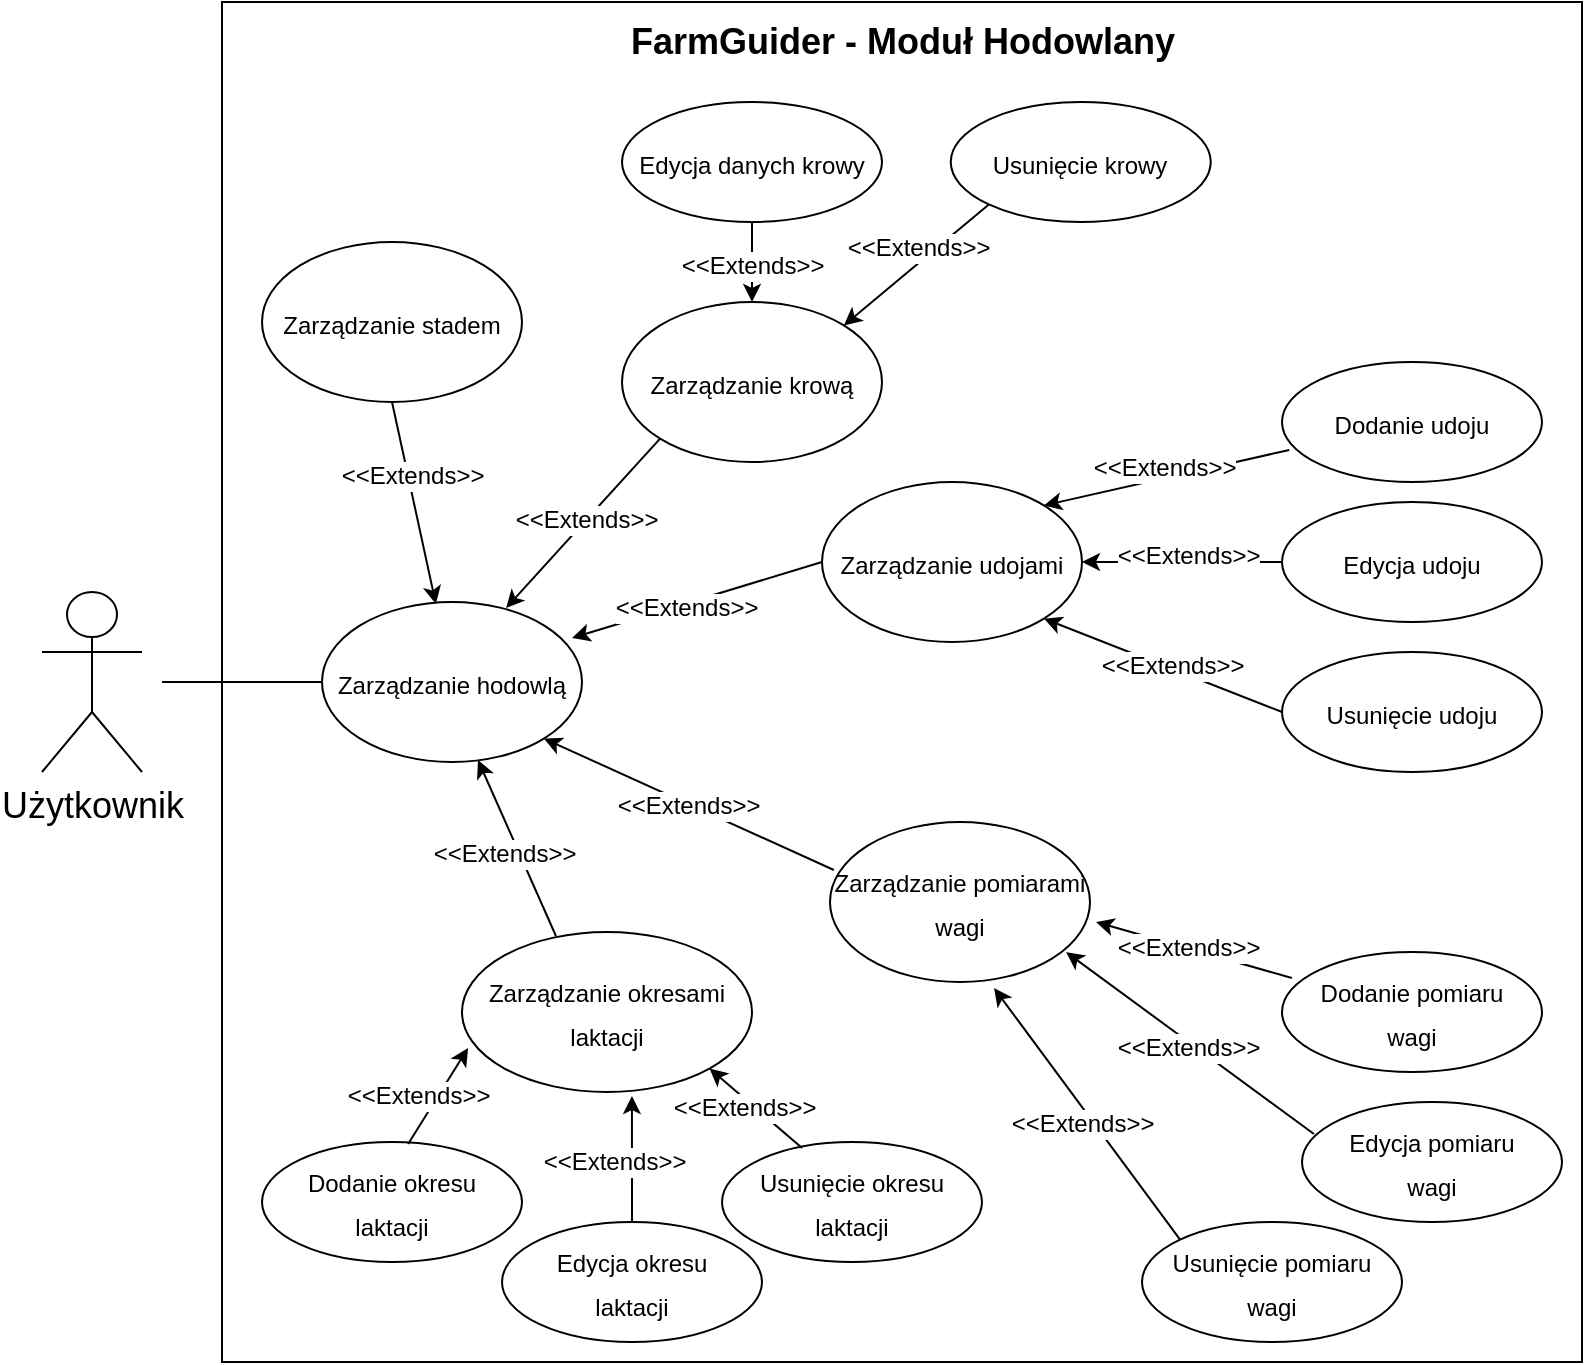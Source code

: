<mxfile version="21.3.7" type="device">
  <diagram id="BC79CML7Z33H3tk79keH" name="Strona-1">
    <mxGraphModel dx="1434" dy="746" grid="1" gridSize="10" guides="1" tooltips="1" connect="1" arrows="1" fold="1" page="1" pageScale="1" pageWidth="827" pageHeight="1169" math="0" shadow="0">
      <root>
        <mxCell id="0" />
        <mxCell id="1" parent="0" />
        <mxCell id="yx_y9nf9KPECeYAKMQg5-1" value="" style="whiteSpace=wrap;html=1;aspect=fixed;" parent="1" vertex="1">
          <mxGeometry x="110" y="60" width="680" height="680" as="geometry" />
        </mxCell>
        <mxCell id="yx_y9nf9KPECeYAKMQg5-2" value="&lt;div style=&quot;font-size: 18px;&quot; align=&quot;center&quot;&gt;&lt;font style=&quot;font-size: 18px;&quot;&gt;&lt;b&gt;FarmGuider &lt;font style=&quot;font-size: 18px;&quot;&gt;- Moduł Hodowlany&lt;/font&gt;&lt;br&gt;&lt;/b&gt;&lt;/font&gt;&lt;/div&gt;" style="text;html=1;strokeColor=none;fillColor=none;spacing=5;spacingTop=-20;whiteSpace=wrap;overflow=hidden;rounded=0;align=center;" parent="1" vertex="1">
          <mxGeometry x="295.63" y="80" width="308.75" height="30" as="geometry" />
        </mxCell>
        <mxCell id="yx_y9nf9KPECeYAKMQg5-13" value="&lt;font style=&quot;font-size: 12px;&quot;&gt;Zarządzanie hodowlą&lt;br&gt;&lt;/font&gt;" style="ellipse;whiteSpace=wrap;html=1;fontSize=18;" parent="1" vertex="1">
          <mxGeometry x="160" y="360" width="130" height="80" as="geometry" />
        </mxCell>
        <mxCell id="VzAytHsf84ptwid28OPW-5" value="&lt;font style=&quot;font-size: 12px;&quot;&gt;Zarządzanie stadem&lt;br&gt;&lt;/font&gt;" style="ellipse;whiteSpace=wrap;html=1;fontSize=18;" vertex="1" parent="1">
          <mxGeometry x="130" y="180" width="130" height="80" as="geometry" />
        </mxCell>
        <mxCell id="VzAytHsf84ptwid28OPW-6" value="Użytkownik" style="shape=umlActor;verticalLabelPosition=bottom;verticalAlign=top;html=1;outlineConnect=0;fontSize=18;" vertex="1" parent="1">
          <mxGeometry x="20" y="355" width="50" height="90" as="geometry" />
        </mxCell>
        <mxCell id="VzAytHsf84ptwid28OPW-10" value="&lt;font style=&quot;font-size: 12px;&quot;&gt;Edycja danych krowy&lt;br&gt;&lt;/font&gt;" style="ellipse;whiteSpace=wrap;html=1;fontSize=18;" vertex="1" parent="1">
          <mxGeometry x="310" y="110" width="130" height="60" as="geometry" />
        </mxCell>
        <mxCell id="VzAytHsf84ptwid28OPW-16" style="edgeStyle=orthogonalEdgeStyle;rounded=0;orthogonalLoop=1;jettySize=auto;html=1;entryX=0;entryY=0.5;entryDx=0;entryDy=0;fontSize=12;endArrow=none;endFill=0;" edge="1" parent="1" target="yx_y9nf9KPECeYAKMQg5-13">
          <mxGeometry relative="1" as="geometry">
            <mxPoint x="80" y="400" as="sourcePoint" />
            <Array as="points">
              <mxPoint x="80" y="400" />
            </Array>
            <mxPoint x="610" y="270" as="targetPoint" />
          </mxGeometry>
        </mxCell>
        <mxCell id="VzAytHsf84ptwid28OPW-17" value="&lt;font style=&quot;font-size: 12px;&quot;&gt;Zarządzanie krową&lt;br&gt;&lt;/font&gt;" style="ellipse;whiteSpace=wrap;html=1;fontSize=18;" vertex="1" parent="1">
          <mxGeometry x="310" y="210" width="130" height="80" as="geometry" />
        </mxCell>
        <mxCell id="VzAytHsf84ptwid28OPW-18" value="&lt;font style=&quot;font-size: 12px;&quot;&gt;Zarządzanie udojami&lt;br&gt;&lt;/font&gt;" style="ellipse;whiteSpace=wrap;html=1;fontSize=18;" vertex="1" parent="1">
          <mxGeometry x="410" y="300" width="130" height="80" as="geometry" />
        </mxCell>
        <mxCell id="VzAytHsf84ptwid28OPW-19" value="&lt;font style=&quot;font-size: 12px;&quot;&gt;Zarządzanie pomiarami wagi&lt;br&gt;&lt;/font&gt;" style="ellipse;whiteSpace=wrap;html=1;fontSize=18;" vertex="1" parent="1">
          <mxGeometry x="414" y="470" width="130" height="80" as="geometry" />
        </mxCell>
        <mxCell id="VzAytHsf84ptwid28OPW-20" value="&lt;font style=&quot;font-size: 12px;&quot;&gt;Zarządzanie okresami laktacji&lt;br&gt;&lt;/font&gt;" style="ellipse;whiteSpace=wrap;html=1;fontSize=18;" vertex="1" parent="1">
          <mxGeometry x="230" y="525" width="145" height="80" as="geometry" />
        </mxCell>
        <mxCell id="VzAytHsf84ptwid28OPW-22" value="" style="endArrow=classic;html=1;rounded=0;entryX=0.708;entryY=0.038;entryDx=0;entryDy=0;exitX=0;exitY=1;exitDx=0;exitDy=0;entryPerimeter=0;" edge="1" parent="1" source="VzAytHsf84ptwid28OPW-17" target="yx_y9nf9KPECeYAKMQg5-13">
          <mxGeometry width="50" height="50" relative="1" as="geometry">
            <mxPoint x="390" y="410" as="sourcePoint" />
            <mxPoint x="440" y="360" as="targetPoint" />
          </mxGeometry>
        </mxCell>
        <mxCell id="VzAytHsf84ptwid28OPW-23" value="&lt;font style=&quot;font-size: 12px;&quot;&gt;&amp;lt;&amp;lt;Extends&amp;gt;&amp;gt;&lt;/font&gt;" style="edgeLabel;html=1;align=center;verticalAlign=middle;resizable=0;points=[];rotation=0;" vertex="1" connectable="0" parent="VzAytHsf84ptwid28OPW-22">
          <mxGeometry x="-0.122" relative="1" as="geometry">
            <mxPoint x="-3" y="3" as="offset" />
          </mxGeometry>
        </mxCell>
        <mxCell id="VzAytHsf84ptwid28OPW-24" value="" style="endArrow=classic;html=1;rounded=0;entryX=0.438;entryY=0.013;entryDx=0;entryDy=0;exitX=0.5;exitY=1;exitDx=0;exitDy=0;entryPerimeter=0;" edge="1" parent="1" source="VzAytHsf84ptwid28OPW-5" target="yx_y9nf9KPECeYAKMQg5-13">
          <mxGeometry width="50" height="50" relative="1" as="geometry">
            <mxPoint x="414" y="160" as="sourcePoint" />
            <mxPoint x="290" y="360" as="targetPoint" />
          </mxGeometry>
        </mxCell>
        <mxCell id="VzAytHsf84ptwid28OPW-25" value="&lt;font style=&quot;font-size: 12px;&quot;&gt;&amp;lt;&amp;lt;Extends&amp;gt;&amp;gt;&lt;/font&gt;" style="edgeLabel;html=1;align=center;verticalAlign=middle;resizable=0;points=[];rotation=0;" vertex="1" connectable="0" parent="VzAytHsf84ptwid28OPW-24">
          <mxGeometry x="-0.122" relative="1" as="geometry">
            <mxPoint y="-8" as="offset" />
          </mxGeometry>
        </mxCell>
        <mxCell id="VzAytHsf84ptwid28OPW-28" value="&lt;font style=&quot;font-size: 12px;&quot;&gt;Usunięcie krowy&lt;br&gt;&lt;/font&gt;" style="ellipse;whiteSpace=wrap;html=1;fontSize=18;" vertex="1" parent="1">
          <mxGeometry x="474.38" y="110" width="130" height="60" as="geometry" />
        </mxCell>
        <mxCell id="VzAytHsf84ptwid28OPW-29" value="&lt;font style=&quot;font-size: 12px;&quot;&gt;Dodanie udoju&lt;br&gt;&lt;/font&gt;" style="ellipse;whiteSpace=wrap;html=1;fontSize=18;" vertex="1" parent="1">
          <mxGeometry x="640" y="240" width="130" height="60" as="geometry" />
        </mxCell>
        <mxCell id="VzAytHsf84ptwid28OPW-30" value="&lt;font style=&quot;font-size: 12px;&quot;&gt;Edycja udoju&lt;br&gt;&lt;/font&gt;" style="ellipse;whiteSpace=wrap;html=1;fontSize=18;" vertex="1" parent="1">
          <mxGeometry x="640" y="310" width="130" height="60" as="geometry" />
        </mxCell>
        <mxCell id="VzAytHsf84ptwid28OPW-31" value="&lt;font style=&quot;font-size: 12px;&quot;&gt;Usunięcie udoju&lt;br&gt;&lt;/font&gt;" style="ellipse;whiteSpace=wrap;html=1;fontSize=18;" vertex="1" parent="1">
          <mxGeometry x="640" y="385" width="130" height="60" as="geometry" />
        </mxCell>
        <mxCell id="VzAytHsf84ptwid28OPW-32" value="&lt;font style=&quot;font-size: 12px;&quot;&gt;Dodanie pomiaru&lt;br&gt;wagi&lt;br&gt;&lt;/font&gt;" style="ellipse;whiteSpace=wrap;html=1;fontSize=18;" vertex="1" parent="1">
          <mxGeometry x="640" y="535" width="130" height="60" as="geometry" />
        </mxCell>
        <mxCell id="VzAytHsf84ptwid28OPW-33" value="&lt;font style=&quot;font-size: 12px;&quot;&gt;Edycja pomiaru&lt;br&gt;wagi&lt;br&gt;&lt;/font&gt;" style="ellipse;whiteSpace=wrap;html=1;fontSize=18;" vertex="1" parent="1">
          <mxGeometry x="650" y="610" width="130" height="60" as="geometry" />
        </mxCell>
        <mxCell id="VzAytHsf84ptwid28OPW-34" value="&lt;font style=&quot;font-size: 12px;&quot;&gt;Usunięcie pomiaru&lt;br&gt;wagi&lt;br&gt;&lt;/font&gt;" style="ellipse;whiteSpace=wrap;html=1;fontSize=18;" vertex="1" parent="1">
          <mxGeometry x="570" y="670" width="130" height="60" as="geometry" />
        </mxCell>
        <mxCell id="VzAytHsf84ptwid28OPW-35" value="&lt;font style=&quot;font-size: 12px;&quot;&gt;Dodanie okresu&lt;br&gt;laktacji&lt;br&gt;&lt;/font&gt;" style="ellipse;whiteSpace=wrap;html=1;fontSize=18;" vertex="1" parent="1">
          <mxGeometry x="130" y="630" width="130" height="60" as="geometry" />
        </mxCell>
        <mxCell id="VzAytHsf84ptwid28OPW-36" value="&lt;font style=&quot;font-size: 12px;&quot;&gt;Edycja okresu&lt;br&gt;laktacji&lt;br&gt;&lt;/font&gt;" style="ellipse;whiteSpace=wrap;html=1;fontSize=18;" vertex="1" parent="1">
          <mxGeometry x="250" y="670" width="130" height="60" as="geometry" />
        </mxCell>
        <mxCell id="VzAytHsf84ptwid28OPW-37" value="&lt;font style=&quot;font-size: 12px;&quot;&gt;Usunięcie okresu&lt;br&gt;laktacji&lt;br&gt;&lt;/font&gt;" style="ellipse;whiteSpace=wrap;html=1;fontSize=18;" vertex="1" parent="1">
          <mxGeometry x="360" y="630" width="130" height="60" as="geometry" />
        </mxCell>
        <mxCell id="VzAytHsf84ptwid28OPW-38" value="" style="endArrow=classic;html=1;rounded=0;entryX=0.962;entryY=0.225;entryDx=0;entryDy=0;exitX=0;exitY=0.5;exitDx=0;exitDy=0;entryPerimeter=0;" edge="1" parent="1" source="VzAytHsf84ptwid28OPW-18" target="yx_y9nf9KPECeYAKMQg5-13">
          <mxGeometry width="50" height="50" relative="1" as="geometry">
            <mxPoint x="370" y="210" as="sourcePoint" />
            <mxPoint x="235" y="370" as="targetPoint" />
          </mxGeometry>
        </mxCell>
        <mxCell id="VzAytHsf84ptwid28OPW-39" value="&lt;font style=&quot;font-size: 12px;&quot;&gt;&amp;lt;&amp;lt;Extends&amp;gt;&amp;gt;&lt;/font&gt;" style="edgeLabel;html=1;align=center;verticalAlign=middle;resizable=0;points=[];rotation=0;" vertex="1" connectable="0" parent="VzAytHsf84ptwid28OPW-38">
          <mxGeometry x="-0.122" relative="1" as="geometry">
            <mxPoint x="-13" y="6" as="offset" />
          </mxGeometry>
        </mxCell>
        <mxCell id="VzAytHsf84ptwid28OPW-40" value="" style="endArrow=classic;html=1;rounded=0;entryX=0.5;entryY=0;entryDx=0;entryDy=0;exitX=0.5;exitY=1;exitDx=0;exitDy=0;" edge="1" parent="1" source="VzAytHsf84ptwid28OPW-10" target="VzAytHsf84ptwid28OPW-17">
          <mxGeometry width="50" height="50" relative="1" as="geometry">
            <mxPoint x="370" y="330" as="sourcePoint" />
            <mxPoint x="300" y="410" as="targetPoint" />
          </mxGeometry>
        </mxCell>
        <mxCell id="VzAytHsf84ptwid28OPW-41" value="&lt;font style=&quot;font-size: 12px;&quot;&gt;&amp;lt;&amp;lt;Extends&amp;gt;&amp;gt;&lt;/font&gt;" style="edgeLabel;html=1;align=center;verticalAlign=middle;resizable=0;points=[];rotation=0;" vertex="1" connectable="0" parent="VzAytHsf84ptwid28OPW-40">
          <mxGeometry x="-0.122" relative="1" as="geometry">
            <mxPoint y="4" as="offset" />
          </mxGeometry>
        </mxCell>
        <mxCell id="VzAytHsf84ptwid28OPW-42" value="" style="endArrow=classic;html=1;rounded=0;exitX=0;exitY=1;exitDx=0;exitDy=0;entryX=1;entryY=0;entryDx=0;entryDy=0;" edge="1" parent="1" source="VzAytHsf84ptwid28OPW-28" target="VzAytHsf84ptwid28OPW-17">
          <mxGeometry width="50" height="50" relative="1" as="geometry">
            <mxPoint x="630" y="150" as="sourcePoint" />
            <mxPoint x="490" y="200" as="targetPoint" />
          </mxGeometry>
        </mxCell>
        <mxCell id="VzAytHsf84ptwid28OPW-43" value="&lt;font style=&quot;font-size: 12px;&quot;&gt;&amp;lt;&amp;lt;Extends&amp;gt;&amp;gt;&lt;/font&gt;" style="edgeLabel;html=1;align=center;verticalAlign=middle;resizable=0;points=[];rotation=0;" vertex="1" connectable="0" parent="VzAytHsf84ptwid28OPW-42">
          <mxGeometry x="-0.122" relative="1" as="geometry">
            <mxPoint x="-4" y="-5" as="offset" />
          </mxGeometry>
        </mxCell>
        <mxCell id="VzAytHsf84ptwid28OPW-45" value="" style="endArrow=classic;html=1;rounded=0;entryX=1;entryY=0;entryDx=0;entryDy=0;exitX=0.028;exitY=0.733;exitDx=0;exitDy=0;exitPerimeter=0;" edge="1" parent="1" source="VzAytHsf84ptwid28OPW-29" target="VzAytHsf84ptwid28OPW-18">
          <mxGeometry width="50" height="50" relative="1" as="geometry">
            <mxPoint x="410" y="380" as="sourcePoint" />
            <mxPoint x="300" y="410" as="targetPoint" />
          </mxGeometry>
        </mxCell>
        <mxCell id="VzAytHsf84ptwid28OPW-46" value="&lt;font style=&quot;font-size: 12px;&quot;&gt;&amp;lt;&amp;lt;Extends&amp;gt;&amp;gt;&lt;/font&gt;" style="edgeLabel;html=1;align=center;verticalAlign=middle;resizable=0;points=[];rotation=0;" vertex="1" connectable="0" parent="VzAytHsf84ptwid28OPW-45">
          <mxGeometry x="-0.122" relative="1" as="geometry">
            <mxPoint x="-9" y="-3" as="offset" />
          </mxGeometry>
        </mxCell>
        <mxCell id="VzAytHsf84ptwid28OPW-48" value="" style="endArrow=classic;html=1;rounded=0;entryX=1;entryY=0.5;entryDx=0;entryDy=0;exitX=0;exitY=0.5;exitDx=0;exitDy=0;" edge="1" parent="1" source="VzAytHsf84ptwid28OPW-30" target="VzAytHsf84ptwid28OPW-18">
          <mxGeometry width="50" height="50" relative="1" as="geometry">
            <mxPoint x="630" y="310" as="sourcePoint" />
            <mxPoint x="521" y="352" as="targetPoint" />
          </mxGeometry>
        </mxCell>
        <mxCell id="VzAytHsf84ptwid28OPW-49" value="&lt;font style=&quot;font-size: 12px;&quot;&gt;&amp;lt;&amp;lt;Extends&amp;gt;&amp;gt;&lt;/font&gt;" style="edgeLabel;html=1;align=center;verticalAlign=middle;resizable=0;points=[];rotation=0;" vertex="1" connectable="0" parent="VzAytHsf84ptwid28OPW-48">
          <mxGeometry x="-0.122" relative="1" as="geometry">
            <mxPoint x="-3" y="-3" as="offset" />
          </mxGeometry>
        </mxCell>
        <mxCell id="VzAytHsf84ptwid28OPW-50" value="" style="endArrow=classic;html=1;rounded=0;entryX=1;entryY=1;entryDx=0;entryDy=0;exitX=0;exitY=0.5;exitDx=0;exitDy=0;" edge="1" parent="1" source="VzAytHsf84ptwid28OPW-31" target="VzAytHsf84ptwid28OPW-18">
          <mxGeometry width="50" height="50" relative="1" as="geometry">
            <mxPoint x="650" y="380" as="sourcePoint" />
            <mxPoint x="540" y="380" as="targetPoint" />
          </mxGeometry>
        </mxCell>
        <mxCell id="VzAytHsf84ptwid28OPW-51" value="&lt;font style=&quot;font-size: 12px;&quot;&gt;&amp;lt;&amp;lt;Extends&amp;gt;&amp;gt;&lt;/font&gt;" style="edgeLabel;html=1;align=center;verticalAlign=middle;resizable=0;points=[];rotation=0;" vertex="1" connectable="0" parent="VzAytHsf84ptwid28OPW-50">
          <mxGeometry x="-0.122" relative="1" as="geometry">
            <mxPoint x="-3" y="-3" as="offset" />
          </mxGeometry>
        </mxCell>
        <mxCell id="VzAytHsf84ptwid28OPW-52" value="" style="endArrow=classic;html=1;rounded=0;entryX=1;entryY=1;entryDx=0;entryDy=0;exitX=0.015;exitY=0.3;exitDx=0;exitDy=0;exitPerimeter=0;" edge="1" parent="1" source="VzAytHsf84ptwid28OPW-19" target="yx_y9nf9KPECeYAKMQg5-13">
          <mxGeometry width="50" height="50" relative="1" as="geometry">
            <mxPoint x="410" y="380" as="sourcePoint" />
            <mxPoint x="300" y="410" as="targetPoint" />
          </mxGeometry>
        </mxCell>
        <mxCell id="VzAytHsf84ptwid28OPW-53" value="&lt;font style=&quot;font-size: 12px;&quot;&gt;&amp;lt;&amp;lt;Extends&amp;gt;&amp;gt;&lt;/font&gt;" style="edgeLabel;html=1;align=center;verticalAlign=middle;resizable=0;points=[];rotation=0;" vertex="1" connectable="0" parent="VzAytHsf84ptwid28OPW-52">
          <mxGeometry x="-0.122" relative="1" as="geometry">
            <mxPoint x="-9" y="-3" as="offset" />
          </mxGeometry>
        </mxCell>
        <mxCell id="VzAytHsf84ptwid28OPW-54" value="" style="endArrow=classic;html=1;rounded=0;entryX=1.023;entryY=0.625;entryDx=0;entryDy=0;exitX=0.038;exitY=0.217;exitDx=0;exitDy=0;exitPerimeter=0;entryPerimeter=0;" edge="1" parent="1" source="VzAytHsf84ptwid28OPW-32" target="VzAytHsf84ptwid28OPW-19">
          <mxGeometry width="50" height="50" relative="1" as="geometry">
            <mxPoint x="370" y="520" as="sourcePoint" />
            <mxPoint x="281" y="438" as="targetPoint" />
          </mxGeometry>
        </mxCell>
        <mxCell id="VzAytHsf84ptwid28OPW-55" value="&lt;font style=&quot;font-size: 12px;&quot;&gt;&amp;lt;&amp;lt;Extends&amp;gt;&amp;gt;&lt;/font&gt;" style="edgeLabel;html=1;align=center;verticalAlign=middle;resizable=0;points=[];rotation=0;" vertex="1" connectable="0" parent="VzAytHsf84ptwid28OPW-54">
          <mxGeometry x="-0.122" relative="1" as="geometry">
            <mxPoint x="-9" y="-3" as="offset" />
          </mxGeometry>
        </mxCell>
        <mxCell id="VzAytHsf84ptwid28OPW-57" value="" style="endArrow=classic;html=1;rounded=0;entryX=0.908;entryY=0.813;entryDx=0;entryDy=0;exitX=0.046;exitY=0.267;exitDx=0;exitDy=0;exitPerimeter=0;entryPerimeter=0;" edge="1" parent="1" source="VzAytHsf84ptwid28OPW-33" target="VzAytHsf84ptwid28OPW-19">
          <mxGeometry width="50" height="50" relative="1" as="geometry">
            <mxPoint x="620" y="530" as="sourcePoint" />
            <mxPoint x="531" y="562" as="targetPoint" />
          </mxGeometry>
        </mxCell>
        <mxCell id="VzAytHsf84ptwid28OPW-58" value="&lt;font style=&quot;font-size: 12px;&quot;&gt;&amp;lt;&amp;lt;Extends&amp;gt;&amp;gt;&lt;/font&gt;" style="edgeLabel;html=1;align=center;verticalAlign=middle;resizable=0;points=[];rotation=0;" vertex="1" connectable="0" parent="VzAytHsf84ptwid28OPW-57">
          <mxGeometry x="-0.122" relative="1" as="geometry">
            <mxPoint x="-9" y="-3" as="offset" />
          </mxGeometry>
        </mxCell>
        <mxCell id="VzAytHsf84ptwid28OPW-59" value="" style="endArrow=classic;html=1;rounded=0;entryX=0.631;entryY=1.038;entryDx=0;entryDy=0;exitX=0;exitY=0;exitDx=0;exitDy=0;entryPerimeter=0;" edge="1" parent="1" source="VzAytHsf84ptwid28OPW-34" target="VzAytHsf84ptwid28OPW-19">
          <mxGeometry width="50" height="50" relative="1" as="geometry">
            <mxPoint x="650" y="600" as="sourcePoint" />
            <mxPoint x="550" y="600" as="targetPoint" />
          </mxGeometry>
        </mxCell>
        <mxCell id="VzAytHsf84ptwid28OPW-60" value="&lt;font style=&quot;font-size: 12px;&quot;&gt;&amp;lt;&amp;lt;Extends&amp;gt;&amp;gt;&lt;/font&gt;" style="edgeLabel;html=1;align=center;verticalAlign=middle;resizable=0;points=[];rotation=0;" vertex="1" connectable="0" parent="VzAytHsf84ptwid28OPW-59">
          <mxGeometry x="-0.122" relative="1" as="geometry">
            <mxPoint x="-9" y="-3" as="offset" />
          </mxGeometry>
        </mxCell>
        <mxCell id="VzAytHsf84ptwid28OPW-61" value="" style="endArrow=classic;html=1;rounded=0;entryX=0.6;entryY=0.988;entryDx=0;entryDy=0;exitX=0.324;exitY=0.025;exitDx=0;exitDy=0;exitPerimeter=0;entryPerimeter=0;" edge="1" parent="1" source="VzAytHsf84ptwid28OPW-20" target="yx_y9nf9KPECeYAKMQg5-13">
          <mxGeometry width="50" height="50" relative="1" as="geometry">
            <mxPoint x="420" y="600" as="sourcePoint" />
            <mxPoint x="281" y="438" as="targetPoint" />
          </mxGeometry>
        </mxCell>
        <mxCell id="VzAytHsf84ptwid28OPW-62" value="&lt;font style=&quot;font-size: 12px;&quot;&gt;&amp;lt;&amp;lt;Extends&amp;gt;&amp;gt;&lt;/font&gt;" style="edgeLabel;html=1;align=center;verticalAlign=middle;resizable=0;points=[];rotation=0;" vertex="1" connectable="0" parent="VzAytHsf84ptwid28OPW-61">
          <mxGeometry x="-0.122" relative="1" as="geometry">
            <mxPoint x="-9" y="-3" as="offset" />
          </mxGeometry>
        </mxCell>
        <mxCell id="VzAytHsf84ptwid28OPW-63" value="" style="endArrow=classic;html=1;rounded=0;exitX=0.562;exitY=0.017;exitDx=0;exitDy=0;exitPerimeter=0;entryX=0.021;entryY=0.725;entryDx=0;entryDy=0;entryPerimeter=0;" edge="1" parent="1" source="VzAytHsf84ptwid28OPW-35" target="VzAytHsf84ptwid28OPW-20">
          <mxGeometry width="50" height="50" relative="1" as="geometry">
            <mxPoint x="235" y="500" as="sourcePoint" />
            <mxPoint x="232" y="582" as="targetPoint" />
          </mxGeometry>
        </mxCell>
        <mxCell id="VzAytHsf84ptwid28OPW-64" value="&lt;font style=&quot;font-size: 12px;&quot;&gt;&amp;lt;&amp;lt;Extends&amp;gt;&amp;gt;&lt;/font&gt;" style="edgeLabel;html=1;align=center;verticalAlign=middle;resizable=0;points=[];rotation=0;" vertex="1" connectable="0" parent="VzAytHsf84ptwid28OPW-63">
          <mxGeometry x="-0.122" relative="1" as="geometry">
            <mxPoint x="-9" y="-3" as="offset" />
          </mxGeometry>
        </mxCell>
        <mxCell id="VzAytHsf84ptwid28OPW-65" value="" style="endArrow=classic;html=1;rounded=0;entryX=0.586;entryY=1.025;entryDx=0;entryDy=0;exitX=0.5;exitY=0;exitDx=0;exitDy=0;entryPerimeter=0;" edge="1" parent="1" source="VzAytHsf84ptwid28OPW-36" target="VzAytHsf84ptwid28OPW-20">
          <mxGeometry width="50" height="50" relative="1" as="geometry">
            <mxPoint x="180" y="632" as="sourcePoint" />
            <mxPoint x="184" y="568" as="targetPoint" />
          </mxGeometry>
        </mxCell>
        <mxCell id="VzAytHsf84ptwid28OPW-66" value="&lt;font style=&quot;font-size: 12px;&quot;&gt;&amp;lt;&amp;lt;Extends&amp;gt;&amp;gt;&lt;/font&gt;" style="edgeLabel;html=1;align=center;verticalAlign=middle;resizable=0;points=[];rotation=0;" vertex="1" connectable="0" parent="VzAytHsf84ptwid28OPW-65">
          <mxGeometry x="-0.122" relative="1" as="geometry">
            <mxPoint x="-9" y="-3" as="offset" />
          </mxGeometry>
        </mxCell>
        <mxCell id="VzAytHsf84ptwid28OPW-67" value="" style="endArrow=classic;html=1;rounded=0;entryX=1;entryY=1;entryDx=0;entryDy=0;exitX=0.308;exitY=0.05;exitDx=0;exitDy=0;exitPerimeter=0;" edge="1" parent="1" source="VzAytHsf84ptwid28OPW-37" target="VzAytHsf84ptwid28OPW-20">
          <mxGeometry width="50" height="50" relative="1" as="geometry">
            <mxPoint x="325" y="670" as="sourcePoint" />
            <mxPoint x="235" y="580" as="targetPoint" />
          </mxGeometry>
        </mxCell>
        <mxCell id="VzAytHsf84ptwid28OPW-68" value="&lt;font style=&quot;font-size: 12px;&quot;&gt;&amp;lt;&amp;lt;Extends&amp;gt;&amp;gt;&lt;/font&gt;" style="edgeLabel;html=1;align=center;verticalAlign=middle;resizable=0;points=[];rotation=0;" vertex="1" connectable="0" parent="VzAytHsf84ptwid28OPW-67">
          <mxGeometry x="-0.122" relative="1" as="geometry">
            <mxPoint x="-9" y="-3" as="offset" />
          </mxGeometry>
        </mxCell>
      </root>
    </mxGraphModel>
  </diagram>
</mxfile>
